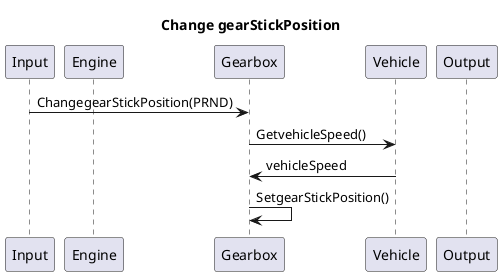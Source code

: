 @startuml
title Change gearStickPosition
participant Input
participant Engine
participant Gearbox
participant Vehicle
participant Output
Input -> Gearbox : ChangegearStickPosition(PRND)
Gearbox -> Vehicle : GetvehicleSpeed()
Gearbox <- Vehicle : vehicleSpeed
Gearbox -> Gearbox : SetgearStickPosition()

@enduml